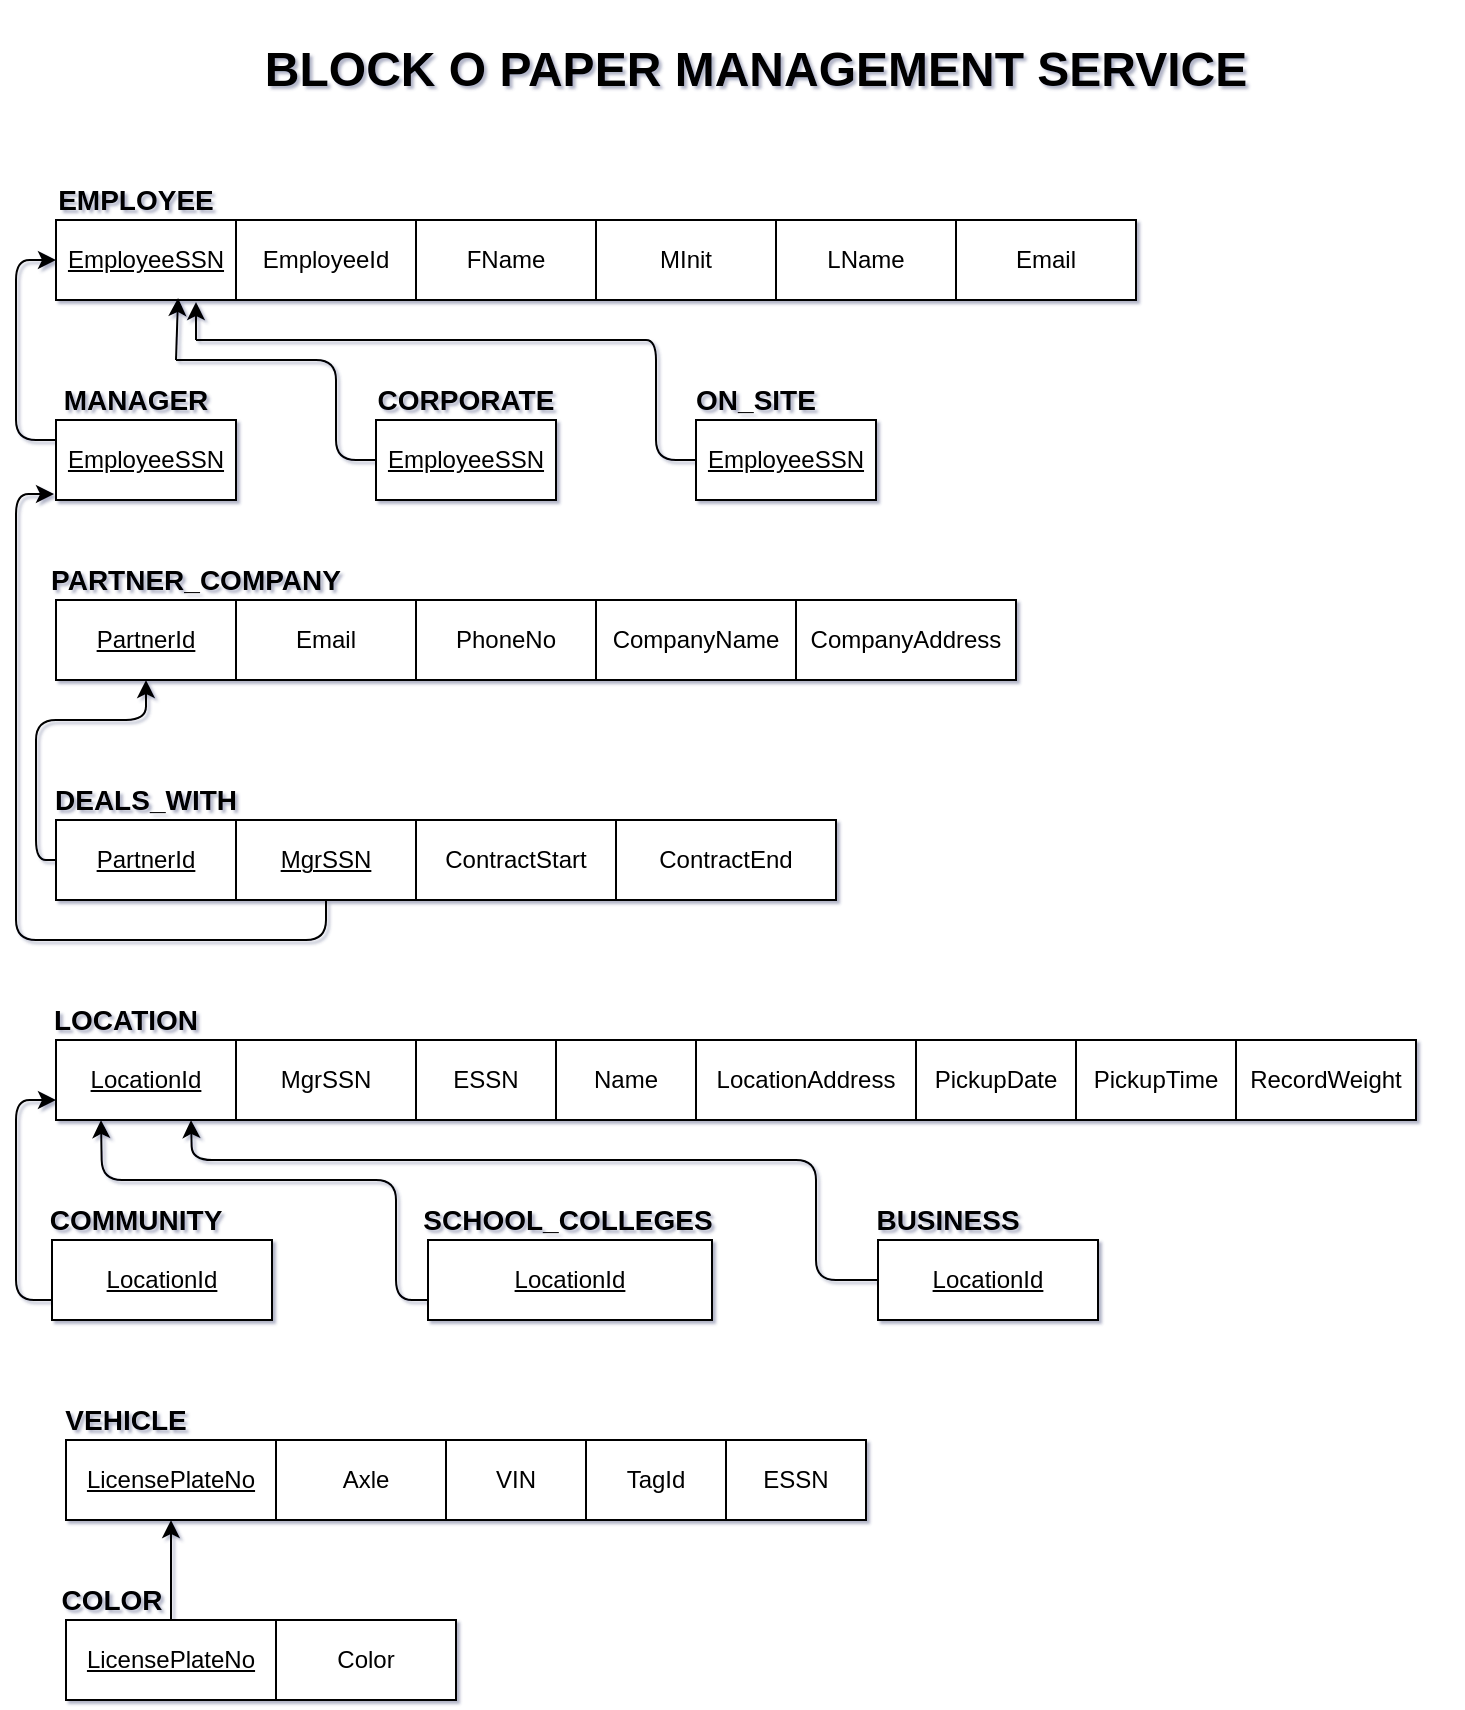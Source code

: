 <mxfile version="12.3.2" type="github" pages="1">
  <diagram id="N6jfTuuV_OOUOqT9ahVb" name="Page-1">
    <mxGraphModel dx="919" dy="490" grid="1" gridSize="10" guides="1" tooltips="1" connect="1" arrows="1" fold="1" page="1" pageScale="1" pageWidth="850" pageHeight="1100" math="0" shadow="1">
      <root>
        <mxCell id="0"/>
        <mxCell id="1" parent="0"/>
        <mxCell id="zFNlPR5UEYDTPR6xKDe3-31" value="EmployeeSSN" style="rounded=0;whiteSpace=wrap;html=1;fontStyle=4" parent="1" vertex="1">
          <mxGeometry x="140" y="180" width="90" height="40" as="geometry"/>
        </mxCell>
        <mxCell id="zFNlPR5UEYDTPR6xKDe3-32" value="EmployeeId" style="rounded=0;whiteSpace=wrap;html=1;" parent="1" vertex="1">
          <mxGeometry x="230" y="180" width="90" height="40" as="geometry"/>
        </mxCell>
        <mxCell id="zFNlPR5UEYDTPR6xKDe3-33" value="FName" style="rounded=0;whiteSpace=wrap;html=1;" parent="1" vertex="1">
          <mxGeometry x="320" y="180" width="90" height="40" as="geometry"/>
        </mxCell>
        <mxCell id="zFNlPR5UEYDTPR6xKDe3-34" value="MInit" style="rounded=0;whiteSpace=wrap;html=1;" parent="1" vertex="1">
          <mxGeometry x="410" y="180" width="90" height="40" as="geometry"/>
        </mxCell>
        <mxCell id="zFNlPR5UEYDTPR6xKDe3-35" value="LName" style="rounded=0;whiteSpace=wrap;html=1;" parent="1" vertex="1">
          <mxGeometry x="500" y="180" width="90" height="40" as="geometry"/>
        </mxCell>
        <mxCell id="zFNlPR5UEYDTPR6xKDe3-36" value="Email" style="rounded=0;whiteSpace=wrap;html=1;" parent="1" vertex="1">
          <mxGeometry x="590" y="180" width="90" height="40" as="geometry"/>
        </mxCell>
        <mxCell id="zFNlPR5UEYDTPR6xKDe3-37" value="EmployeeSSN" style="rounded=0;whiteSpace=wrap;html=1;fontStyle=4" parent="1" vertex="1">
          <mxGeometry x="140" y="280" width="90" height="40" as="geometry"/>
        </mxCell>
        <mxCell id="zFNlPR5UEYDTPR6xKDe3-38" value="PartnerId" style="rounded=0;whiteSpace=wrap;html=1;fontStyle=4" parent="1" vertex="1">
          <mxGeometry x="140" y="370" width="90" height="40" as="geometry"/>
        </mxCell>
        <mxCell id="zFNlPR5UEYDTPR6xKDe3-39" value="Email" style="rounded=0;whiteSpace=wrap;html=1;" parent="1" vertex="1">
          <mxGeometry x="230" y="370" width="90" height="40" as="geometry"/>
        </mxCell>
        <mxCell id="zFNlPR5UEYDTPR6xKDe3-40" value="PhoneNo" style="rounded=0;whiteSpace=wrap;html=1;" parent="1" vertex="1">
          <mxGeometry x="320" y="370" width="90" height="40" as="geometry"/>
        </mxCell>
        <mxCell id="zFNlPR5UEYDTPR6xKDe3-41" value="CompanyName" style="rounded=0;whiteSpace=wrap;html=1;" parent="1" vertex="1">
          <mxGeometry x="410" y="370" width="100" height="40" as="geometry"/>
        </mxCell>
        <mxCell id="zFNlPR5UEYDTPR6xKDe3-42" value="CompanyAddress" style="rounded=0;whiteSpace=wrap;html=1;" parent="1" vertex="1">
          <mxGeometry x="510" y="370" width="110" height="40" as="geometry"/>
        </mxCell>
        <mxCell id="zFNlPR5UEYDTPR6xKDe3-48" value="&lt;b&gt;&lt;font style=&quot;font-size: 14px&quot;&gt;EMPLOYEE&lt;/font&gt;&lt;/b&gt;" style="text;html=1;strokeColor=none;fillColor=none;align=center;verticalAlign=middle;whiteSpace=wrap;rounded=0;" parent="1" vertex="1">
          <mxGeometry x="130" y="160" width="100" height="20" as="geometry"/>
        </mxCell>
        <mxCell id="zFNlPR5UEYDTPR6xKDe3-49" value="&lt;b&gt;&lt;font style=&quot;font-size: 14px&quot;&gt;MANAGER&lt;/font&gt;&lt;/b&gt;" style="text;html=1;strokeColor=none;fillColor=none;align=center;verticalAlign=middle;whiteSpace=wrap;rounded=0;" parent="1" vertex="1">
          <mxGeometry x="130" y="260" width="100" height="20" as="geometry"/>
        </mxCell>
        <mxCell id="zFNlPR5UEYDTPR6xKDe3-50" value="EmployeeSSN" style="rounded=0;whiteSpace=wrap;html=1;fontStyle=4" parent="1" vertex="1">
          <mxGeometry x="300" y="280" width="90" height="40" as="geometry"/>
        </mxCell>
        <mxCell id="zFNlPR5UEYDTPR6xKDe3-51" value="&lt;b&gt;&lt;font style=&quot;font-size: 14px&quot;&gt;CORPORATE&lt;/font&gt;&lt;/b&gt;" style="text;html=1;strokeColor=none;fillColor=none;align=center;verticalAlign=middle;whiteSpace=wrap;rounded=0;" parent="1" vertex="1">
          <mxGeometry x="295" y="260" width="100" height="20" as="geometry"/>
        </mxCell>
        <mxCell id="zFNlPR5UEYDTPR6xKDe3-52" value="EmployeeSSN" style="rounded=0;whiteSpace=wrap;html=1;fontStyle=4" parent="1" vertex="1">
          <mxGeometry x="460" y="280" width="90" height="40" as="geometry"/>
        </mxCell>
        <mxCell id="zFNlPR5UEYDTPR6xKDe3-53" value="&lt;b&gt;&lt;font style=&quot;font-size: 14px&quot;&gt;ON_SITE&lt;/font&gt;&lt;/b&gt;" style="text;html=1;strokeColor=none;fillColor=none;align=center;verticalAlign=middle;whiteSpace=wrap;rounded=0;" parent="1" vertex="1">
          <mxGeometry x="440" y="260" width="100" height="20" as="geometry"/>
        </mxCell>
        <mxCell id="zFNlPR5UEYDTPR6xKDe3-54" value="" style="endArrow=classic;html=1;entryX=0;entryY=0.5;entryDx=0;entryDy=0;exitX=0;exitY=0.25;exitDx=0;exitDy=0;" parent="1" source="zFNlPR5UEYDTPR6xKDe3-37" target="zFNlPR5UEYDTPR6xKDe3-31" edge="1">
          <mxGeometry width="50" height="50" relative="1" as="geometry">
            <mxPoint x="140" y="281" as="sourcePoint"/>
            <mxPoint x="208" y="220" as="targetPoint"/>
            <Array as="points">
              <mxPoint x="120" y="290"/>
              <mxPoint x="120" y="200"/>
            </Array>
          </mxGeometry>
        </mxCell>
        <mxCell id="zFNlPR5UEYDTPR6xKDe3-58" value="" style="endArrow=classic;html=1;entryX=0.678;entryY=0.975;entryDx=0;entryDy=0;entryPerimeter=0;" parent="1" target="zFNlPR5UEYDTPR6xKDe3-31" edge="1">
          <mxGeometry width="50" height="50" relative="1" as="geometry">
            <mxPoint x="200" y="250" as="sourcePoint"/>
            <mxPoint x="200" y="230" as="targetPoint"/>
            <Array as="points"/>
          </mxGeometry>
        </mxCell>
        <mxCell id="zFNlPR5UEYDTPR6xKDe3-60" value="" style="endArrow=none;html=1;entryX=0;entryY=0.5;entryDx=0;entryDy=0;" parent="1" target="zFNlPR5UEYDTPR6xKDe3-50" edge="1">
          <mxGeometry width="50" height="50" relative="1" as="geometry">
            <mxPoint x="200" y="250" as="sourcePoint"/>
            <mxPoint x="280" y="300" as="targetPoint"/>
            <Array as="points">
              <mxPoint x="223" y="250"/>
              <mxPoint x="280" y="250"/>
              <mxPoint x="280" y="300"/>
            </Array>
          </mxGeometry>
        </mxCell>
        <mxCell id="zFNlPR5UEYDTPR6xKDe3-61" value="" style="endArrow=classic;html=1;" parent="1" edge="1">
          <mxGeometry width="50" height="50" relative="1" as="geometry">
            <mxPoint x="210" y="240" as="sourcePoint"/>
            <mxPoint x="210" y="221" as="targetPoint"/>
            <Array as="points"/>
          </mxGeometry>
        </mxCell>
        <mxCell id="zFNlPR5UEYDTPR6xKDe3-62" value="" style="endArrow=none;html=1;entryX=0;entryY=0.5;entryDx=0;entryDy=0;" parent="1" target="zFNlPR5UEYDTPR6xKDe3-52" edge="1">
          <mxGeometry width="50" height="50" relative="1" as="geometry">
            <mxPoint x="210" y="240" as="sourcePoint"/>
            <mxPoint x="310" y="290" as="targetPoint"/>
            <Array as="points">
              <mxPoint x="420" y="240"/>
              <mxPoint x="440" y="240"/>
              <mxPoint x="440" y="300"/>
            </Array>
          </mxGeometry>
        </mxCell>
        <mxCell id="zFNlPR5UEYDTPR6xKDe3-65" value="PartnerId" style="rounded=0;whiteSpace=wrap;html=1;fontStyle=4" parent="1" vertex="1">
          <mxGeometry x="140" y="480" width="90" height="40" as="geometry"/>
        </mxCell>
        <mxCell id="zFNlPR5UEYDTPR6xKDe3-66" value="MgrSSN" style="rounded=0;whiteSpace=wrap;html=1;fontStyle=4" parent="1" vertex="1">
          <mxGeometry x="230" y="480" width="90" height="40" as="geometry"/>
        </mxCell>
        <mxCell id="zFNlPR5UEYDTPR6xKDe3-68" value="ContractStart" style="rounded=0;whiteSpace=wrap;html=1;" parent="1" vertex="1">
          <mxGeometry x="320" y="480" width="100" height="40" as="geometry"/>
        </mxCell>
        <mxCell id="zFNlPR5UEYDTPR6xKDe3-69" value="ContractEnd" style="rounded=0;whiteSpace=wrap;html=1;" parent="1" vertex="1">
          <mxGeometry x="420" y="480" width="110" height="40" as="geometry"/>
        </mxCell>
        <mxCell id="zFNlPR5UEYDTPR6xKDe3-70" value="" style="endArrow=classic;html=1;entryX=-0.011;entryY=0.925;entryDx=0;entryDy=0;entryPerimeter=0;" parent="1" target="zFNlPR5UEYDTPR6xKDe3-37" edge="1">
          <mxGeometry width="50" height="50" relative="1" as="geometry">
            <mxPoint x="275" y="520" as="sourcePoint"/>
            <mxPoint x="150" y="210" as="targetPoint"/>
            <Array as="points">
              <mxPoint x="275" y="540"/>
              <mxPoint x="120" y="540"/>
              <mxPoint x="120" y="317"/>
            </Array>
          </mxGeometry>
        </mxCell>
        <mxCell id="zFNlPR5UEYDTPR6xKDe3-71" value="" style="endArrow=classic;html=1;entryX=0.5;entryY=1;entryDx=0;entryDy=0;exitX=0;exitY=0.5;exitDx=0;exitDy=0;" parent="1" source="zFNlPR5UEYDTPR6xKDe3-65" target="zFNlPR5UEYDTPR6xKDe3-38" edge="1">
          <mxGeometry width="50" height="50" relative="1" as="geometry">
            <mxPoint x="40" y="490" as="sourcePoint"/>
            <mxPoint x="90" y="440" as="targetPoint"/>
            <Array as="points">
              <mxPoint x="130" y="500"/>
              <mxPoint x="130" y="430"/>
              <mxPoint x="185" y="430"/>
            </Array>
          </mxGeometry>
        </mxCell>
        <mxCell id="zFNlPR5UEYDTPR6xKDe3-72" value="&lt;b&gt;&lt;font style=&quot;font-size: 14px&quot;&gt;PARTNER_COMPANY&lt;/font&gt;&lt;/b&gt;" style="text;html=1;strokeColor=none;fillColor=none;align=center;verticalAlign=middle;whiteSpace=wrap;rounded=0;" parent="1" vertex="1">
          <mxGeometry x="130" y="350" width="160" height="20" as="geometry"/>
        </mxCell>
        <mxCell id="zFNlPR5UEYDTPR6xKDe3-73" value="&lt;b&gt;&lt;font style=&quot;font-size: 14px&quot;&gt;DEALS_WITH&lt;/font&gt;&lt;/b&gt;" style="text;html=1;strokeColor=none;fillColor=none;align=center;verticalAlign=middle;whiteSpace=wrap;rounded=0;" parent="1" vertex="1">
          <mxGeometry x="135" y="460" width="100" height="20" as="geometry"/>
        </mxCell>
        <mxCell id="zFNlPR5UEYDTPR6xKDe3-74" value="LocationId" style="rounded=0;whiteSpace=wrap;html=1;fontStyle=4" parent="1" vertex="1">
          <mxGeometry x="140" y="590" width="90" height="40" as="geometry"/>
        </mxCell>
        <mxCell id="zFNlPR5UEYDTPR6xKDe3-75" value="MgrSSN" style="rounded=0;whiteSpace=wrap;html=1;" parent="1" vertex="1">
          <mxGeometry x="230" y="590" width="90" height="40" as="geometry"/>
        </mxCell>
        <mxCell id="zFNlPR5UEYDTPR6xKDe3-76" value="ESSN" style="rounded=0;whiteSpace=wrap;html=1;" parent="1" vertex="1">
          <mxGeometry x="320" y="590" width="70" height="40" as="geometry"/>
        </mxCell>
        <mxCell id="zFNlPR5UEYDTPR6xKDe3-77" value="Name" style="rounded=0;whiteSpace=wrap;html=1;" parent="1" vertex="1">
          <mxGeometry x="390" y="590" width="70" height="40" as="geometry"/>
        </mxCell>
        <mxCell id="zFNlPR5UEYDTPR6xKDe3-78" value="LocationAddress" style="rounded=0;whiteSpace=wrap;html=1;" parent="1" vertex="1">
          <mxGeometry x="460" y="590" width="110" height="40" as="geometry"/>
        </mxCell>
        <mxCell id="zFNlPR5UEYDTPR6xKDe3-80" value="&lt;b&gt;&lt;font style=&quot;font-size: 14px&quot;&gt;LOCATION&lt;/font&gt;&lt;/b&gt;" style="text;html=1;strokeColor=none;fillColor=none;align=center;verticalAlign=middle;whiteSpace=wrap;rounded=0;" parent="1" vertex="1">
          <mxGeometry x="125" y="570" width="100" height="20" as="geometry"/>
        </mxCell>
        <mxCell id="zFNlPR5UEYDTPR6xKDe3-81" value="PickupDate" style="rounded=0;whiteSpace=wrap;html=1;" parent="1" vertex="1">
          <mxGeometry x="570" y="590" width="80" height="40" as="geometry"/>
        </mxCell>
        <mxCell id="zFNlPR5UEYDTPR6xKDe3-82" value="PickupTime" style="rounded=0;whiteSpace=wrap;html=1;" parent="1" vertex="1">
          <mxGeometry x="650" y="590" width="80" height="40" as="geometry"/>
        </mxCell>
        <mxCell id="zFNlPR5UEYDTPR6xKDe3-83" value="RecordWeight" style="rounded=0;whiteSpace=wrap;html=1;" parent="1" vertex="1">
          <mxGeometry x="730" y="590" width="90" height="40" as="geometry"/>
        </mxCell>
        <mxCell id="zFNlPR5UEYDTPR6xKDe3-86" value="LocationId" style="rounded=0;whiteSpace=wrap;html=1;fontStyle=4" parent="1" vertex="1">
          <mxGeometry x="138" y="690" width="110" height="40" as="geometry"/>
        </mxCell>
        <mxCell id="zFNlPR5UEYDTPR6xKDe3-87" value="&lt;b&gt;&lt;font style=&quot;font-size: 14px&quot;&gt;COMMUNITY&lt;/font&gt;&lt;/b&gt;" style="text;html=1;strokeColor=none;fillColor=none;align=center;verticalAlign=middle;whiteSpace=wrap;rounded=0;" parent="1" vertex="1">
          <mxGeometry x="130" y="670" width="100" height="20" as="geometry"/>
        </mxCell>
        <mxCell id="zFNlPR5UEYDTPR6xKDe3-88" value="LocationId" style="rounded=0;whiteSpace=wrap;html=1;fontStyle=4" parent="1" vertex="1">
          <mxGeometry x="326" y="690" width="142" height="40" as="geometry"/>
        </mxCell>
        <mxCell id="zFNlPR5UEYDTPR6xKDe3-89" value="&lt;span style=&quot;font-size: 14px&quot;&gt;&lt;b&gt;SCHOOL_COLLEGES&lt;/b&gt;&lt;/span&gt;" style="text;html=1;strokeColor=none;fillColor=none;align=center;verticalAlign=middle;whiteSpace=wrap;rounded=0;" parent="1" vertex="1">
          <mxGeometry x="346" y="670" width="100" height="20" as="geometry"/>
        </mxCell>
        <mxCell id="zFNlPR5UEYDTPR6xKDe3-90" value="LocationId" style="rounded=0;whiteSpace=wrap;html=1;fontStyle=4" parent="1" vertex="1">
          <mxGeometry x="551" y="690" width="110" height="40" as="geometry"/>
        </mxCell>
        <mxCell id="zFNlPR5UEYDTPR6xKDe3-91" value="&lt;b&gt;&lt;font style=&quot;font-size: 14px&quot;&gt;BUSINESS&lt;/font&gt;&lt;/b&gt;" style="text;html=1;strokeColor=none;fillColor=none;align=center;verticalAlign=middle;whiteSpace=wrap;rounded=0;" parent="1" vertex="1">
          <mxGeometry x="536" y="670" width="100" height="20" as="geometry"/>
        </mxCell>
        <mxCell id="zFNlPR5UEYDTPR6xKDe3-92" value="" style="endArrow=classic;html=1;entryX=0;entryY=0.75;entryDx=0;entryDy=0;exitX=0;exitY=0.75;exitDx=0;exitDy=0;" parent="1" source="zFNlPR5UEYDTPR6xKDe3-86" target="zFNlPR5UEYDTPR6xKDe3-74" edge="1">
          <mxGeometry width="50" height="50" relative="1" as="geometry">
            <mxPoint x="60" y="730" as="sourcePoint"/>
            <mxPoint x="110" y="680" as="targetPoint"/>
            <Array as="points">
              <mxPoint x="120" y="720"/>
              <mxPoint x="120" y="620"/>
            </Array>
          </mxGeometry>
        </mxCell>
        <mxCell id="zFNlPR5UEYDTPR6xKDe3-93" value="" style="endArrow=classic;html=1;entryX=0.25;entryY=1;entryDx=0;entryDy=0;exitX=0;exitY=0.75;exitDx=0;exitDy=0;" parent="1" source="zFNlPR5UEYDTPR6xKDe3-88" target="zFNlPR5UEYDTPR6xKDe3-74" edge="1">
          <mxGeometry width="50" height="50" relative="1" as="geometry">
            <mxPoint x="270" y="710" as="sourcePoint"/>
            <mxPoint x="320" y="660" as="targetPoint"/>
            <Array as="points">
              <mxPoint x="310" y="720"/>
              <mxPoint x="310" y="660"/>
              <mxPoint x="163" y="660"/>
            </Array>
          </mxGeometry>
        </mxCell>
        <mxCell id="zFNlPR5UEYDTPR6xKDe3-94" value="" style="endArrow=classic;html=1;entryX=0.75;entryY=1;entryDx=0;entryDy=0;exitX=0;exitY=0.5;exitDx=0;exitDy=0;" parent="1" source="zFNlPR5UEYDTPR6xKDe3-90" target="zFNlPR5UEYDTPR6xKDe3-74" edge="1">
          <mxGeometry width="50" height="50" relative="1" as="geometry">
            <mxPoint x="200" y="690" as="sourcePoint"/>
            <mxPoint x="250" y="640" as="targetPoint"/>
            <Array as="points">
              <mxPoint x="520" y="710"/>
              <mxPoint x="520" y="650"/>
              <mxPoint x="208" y="650"/>
            </Array>
          </mxGeometry>
        </mxCell>
        <mxCell id="zFNlPR5UEYDTPR6xKDe3-95" value="LicensePlateNo" style="rounded=0;whiteSpace=wrap;html=1;fontStyle=4" parent="1" vertex="1">
          <mxGeometry x="145" y="790" width="105" height="40" as="geometry"/>
        </mxCell>
        <mxCell id="zFNlPR5UEYDTPR6xKDe3-96" value="Axle" style="rounded=0;whiteSpace=wrap;html=1;" parent="1" vertex="1">
          <mxGeometry x="250" y="790" width="90" height="40" as="geometry"/>
        </mxCell>
        <mxCell id="zFNlPR5UEYDTPR6xKDe3-97" value="VIN" style="rounded=0;whiteSpace=wrap;html=1;" parent="1" vertex="1">
          <mxGeometry x="335" y="790" width="70" height="40" as="geometry"/>
        </mxCell>
        <mxCell id="zFNlPR5UEYDTPR6xKDe3-98" value="TagId" style="rounded=0;whiteSpace=wrap;html=1;" parent="1" vertex="1">
          <mxGeometry x="405" y="790" width="70" height="40" as="geometry"/>
        </mxCell>
        <mxCell id="zFNlPR5UEYDTPR6xKDe3-100" value="&lt;b&gt;&lt;font style=&quot;font-size: 14px&quot;&gt;VEHICLE&lt;/font&gt;&lt;/b&gt;" style="text;html=1;strokeColor=none;fillColor=none;align=center;verticalAlign=middle;whiteSpace=wrap;rounded=0;" parent="1" vertex="1">
          <mxGeometry x="125" y="770" width="100" height="20" as="geometry"/>
        </mxCell>
        <mxCell id="zFNlPR5UEYDTPR6xKDe3-101" value="ESSN" style="rounded=0;whiteSpace=wrap;html=1;" parent="1" vertex="1">
          <mxGeometry x="475" y="790" width="70" height="40" as="geometry"/>
        </mxCell>
        <mxCell id="zFNlPR5UEYDTPR6xKDe3-109" value="" style="edgeStyle=orthogonalEdgeStyle;rounded=0;orthogonalLoop=1;jettySize=auto;html=1;" parent="1" source="zFNlPR5UEYDTPR6xKDe3-106" target="zFNlPR5UEYDTPR6xKDe3-95" edge="1">
          <mxGeometry relative="1" as="geometry"/>
        </mxCell>
        <mxCell id="zFNlPR5UEYDTPR6xKDe3-106" value="LicensePlateNo" style="rounded=0;whiteSpace=wrap;html=1;fontStyle=4" parent="1" vertex="1">
          <mxGeometry x="145" y="880" width="105" height="40" as="geometry"/>
        </mxCell>
        <mxCell id="zFNlPR5UEYDTPR6xKDe3-107" value="Color" style="rounded=0;whiteSpace=wrap;html=1;" parent="1" vertex="1">
          <mxGeometry x="250" y="880" width="90" height="40" as="geometry"/>
        </mxCell>
        <mxCell id="zFNlPR5UEYDTPR6xKDe3-108" value="&lt;b&gt;&lt;font style=&quot;font-size: 14px&quot;&gt;COLOR&lt;/font&gt;&lt;/b&gt;" style="text;html=1;strokeColor=none;fillColor=none;align=center;verticalAlign=middle;whiteSpace=wrap;rounded=0;" parent="1" vertex="1">
          <mxGeometry x="118" y="860" width="100" height="20" as="geometry"/>
        </mxCell>
        <mxCell id="zFNlPR5UEYDTPR6xKDe3-110" value="&lt;b&gt;&lt;font style=&quot;font-size: 24px&quot;&gt;BLOCK O PAPER MANAGEMENT SERVICE&lt;/font&gt;&lt;/b&gt;" style="text;html=1;strokeColor=none;fillColor=none;align=center;verticalAlign=middle;whiteSpace=wrap;rounded=0;" parent="1" vertex="1">
          <mxGeometry x="140" y="70" width="700" height="70" as="geometry"/>
        </mxCell>
      </root>
    </mxGraphModel>
  </diagram>
</mxfile>
